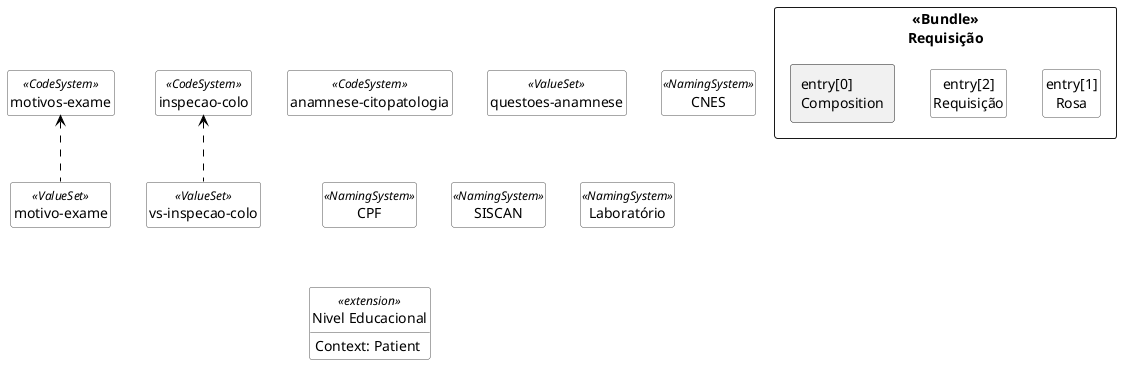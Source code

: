 @startuml fhir

hide circle
hide methods
hide empty members

skinparam class {
    BackgroundColor White
    ArrowColor Black
    BorderColor #505050
}

class "anamnese-citopatologia" as AnamneseCitopatologia <<CodeSystem>> {}
class "inspecao-colo" as InspecaoColo <<CodeSystem>> {}
class "motivos-exame" as MotivosExame <<CodeSystem>> {}
class "vs-inspecao-colo" as VsInspecaoColo <<ValueSet>> {}
class "motivo-exame" as MotivoExame <<ValueSet>> {}
class "questoes-anamnese" as QuestoesAnamnese <<ValueSet>> {}

VsInspecaoColo .up.> InspecaoColo
MotivoExame .up.> MotivosExame

class CNES <<NamingSystem>> {}
class CPF <<NamingSystem>> {}
class "SISCAN" as SiscanProtocolo <<NamingSystem>> {}
class "Laboratório" as Laboratorio <<NamingSystem>> {}

class "Nivel Educacional" as NivelEducacional <<extension>> {
    Context: Patient
}

package "<<Bundle>>\nRequisição" as Bundle <<Rectangle>> {
    package "entry[0]\nComposition" as Composition <<Rectangle>> {

    }

    class "entry[1]\nRosa" as paciente {}
    class "entry[2]\nRequisição" as requisicao {}
}


@enduml